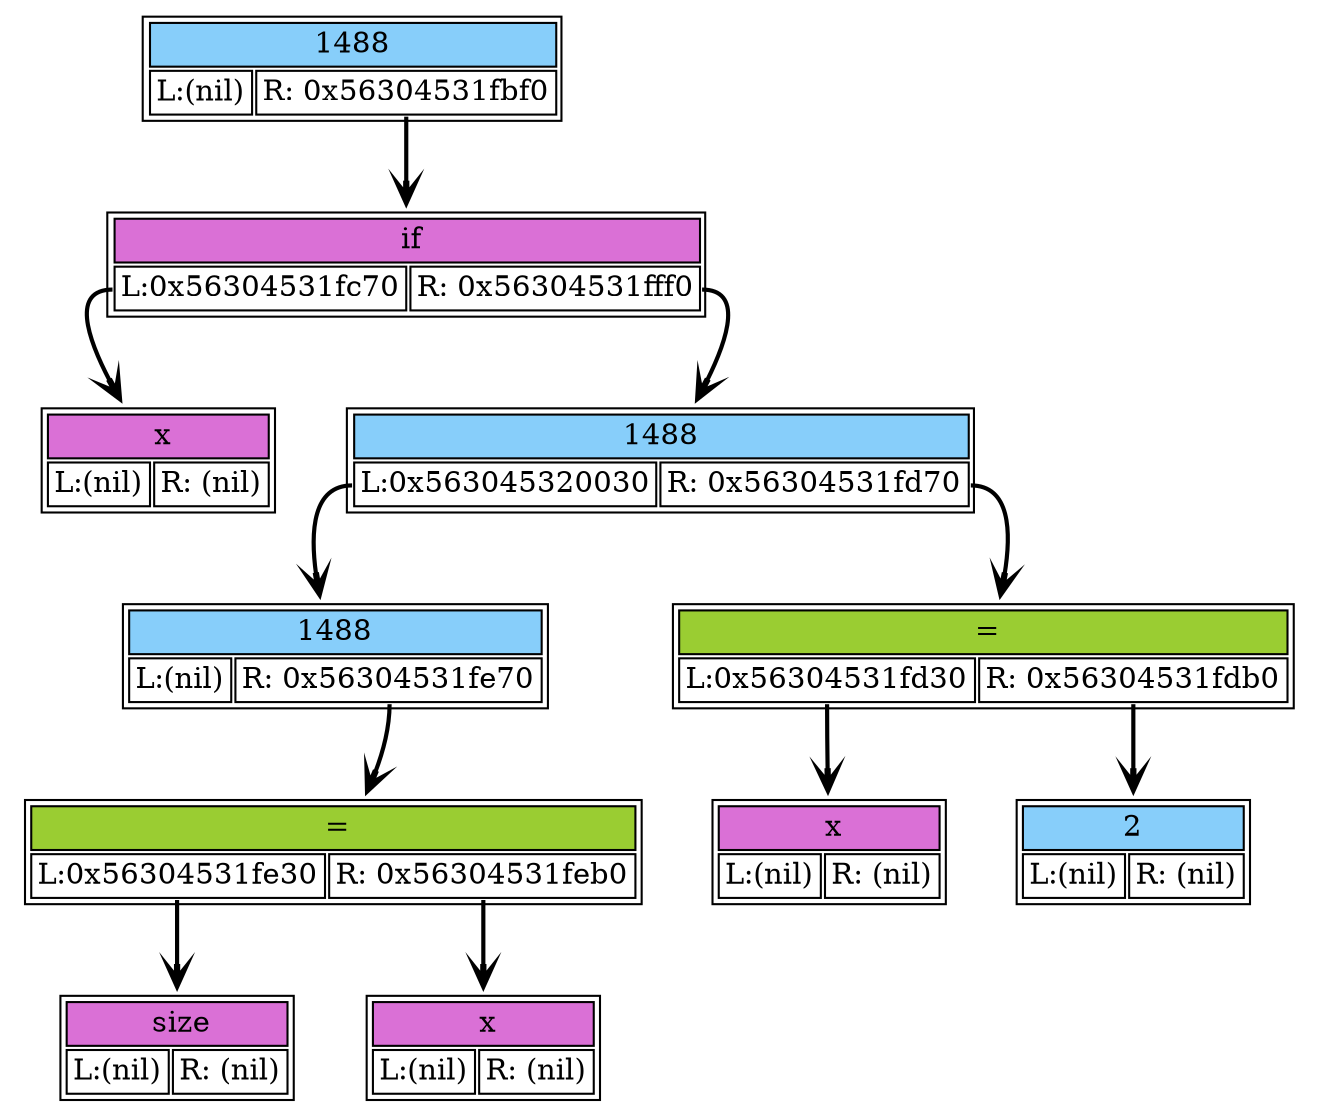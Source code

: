 digraph dump_graph {
	rankdir=TV; 
node0x56304531ffb0 [shape=plaintext
					label=<<table border='1' cellborder='1'>
			<tr><td colspan="2" bgcolor="lightskyblue" >1488</td></tr>
					<tr><td port= "lchild">L:(nil)</td><td port="rchild">R: 0x56304531fbf0</td></tr>
				</table>>];
		node0x56304531ffb0:rchild -> node0x56304531fbf0[style=bold, arrowhead=vee];
node0x56304531fc70 [shape=plaintext
					label=<<table border='1' cellborder='1'>
			<tr><td colspan="2" bgcolor="orchid" > x</td></tr>
					<tr><td port= "lchild">L:(nil)</td><td port="rchild">R: (nil)</td></tr>
				</table>>];
node0x56304531fbf0 [shape=plaintext
					label=<<table border='1' cellborder='1'>
			<tr><td colspan="2" bgcolor="orchid" > if</td></tr>
					<tr><td port= "lchild">L:0x56304531fc70</td><td port="rchild">R: 0x56304531fff0</td></tr>
				</table>>];
		node0x56304531fbf0:lchild -> node0x56304531fc70[style=bold, arrowhead=vee];
		node0x56304531fbf0:rchild -> node0x56304531fff0[style=bold, arrowhead=vee];
node0x563045320030 [shape=plaintext
					label=<<table border='1' cellborder='1'>
			<tr><td colspan="2" bgcolor="lightskyblue" >1488</td></tr>
					<tr><td port= "lchild">L:(nil)</td><td port="rchild">R: 0x56304531fe70</td></tr>
				</table>>];
		node0x563045320030:rchild -> node0x56304531fe70[style=bold, arrowhead=vee];
node0x56304531fe30 [shape=plaintext
					label=<<table border='1' cellborder='1'>
			<tr><td colspan="2" bgcolor="orchid" > size</td></tr>
					<tr><td port= "lchild">L:(nil)</td><td port="rchild">R: (nil)</td></tr>
				</table>>];
node0x56304531fe70 [shape=plaintext
					label=<<table border='1' cellborder='1'>
			<tr><td colspan="2" bgcolor="olivedrab3" > =</td></tr>
					<tr><td port= "lchild">L:0x56304531fe30</td><td port="rchild">R: 0x56304531feb0</td></tr>
				</table>>];
		node0x56304531fe70:lchild -> node0x56304531fe30[style=bold, arrowhead=vee];
		node0x56304531fe70:rchild -> node0x56304531feb0[style=bold, arrowhead=vee];
node0x56304531feb0 [shape=plaintext
					label=<<table border='1' cellborder='1'>
			<tr><td colspan="2" bgcolor="orchid" > x</td></tr>
					<tr><td port= "lchild">L:(nil)</td><td port="rchild">R: (nil)</td></tr>
				</table>>];
node0x56304531fff0 [shape=plaintext
					label=<<table border='1' cellborder='1'>
			<tr><td colspan="2" bgcolor="lightskyblue" >1488</td></tr>
					<tr><td port= "lchild">L:0x563045320030</td><td port="rchild">R: 0x56304531fd70</td></tr>
				</table>>];
		node0x56304531fff0:lchild -> node0x563045320030[style=bold, arrowhead=vee];
		node0x56304531fff0:rchild -> node0x56304531fd70[style=bold, arrowhead=vee];
node0x56304531fd30 [shape=plaintext
					label=<<table border='1' cellborder='1'>
			<tr><td colspan="2" bgcolor="orchid" > x</td></tr>
					<tr><td port= "lchild">L:(nil)</td><td port="rchild">R: (nil)</td></tr>
				</table>>];
node0x56304531fd70 [shape=plaintext
					label=<<table border='1' cellborder='1'>
			<tr><td colspan="2" bgcolor="olivedrab3" > =</td></tr>
					<tr><td port= "lchild">L:0x56304531fd30</td><td port="rchild">R: 0x56304531fdb0</td></tr>
				</table>>];
		node0x56304531fd70:lchild -> node0x56304531fd30[style=bold, arrowhead=vee];
		node0x56304531fd70:rchild -> node0x56304531fdb0[style=bold, arrowhead=vee];
node0x56304531fdb0 [shape=plaintext
					label=<<table border='1' cellborder='1'>
			<tr><td colspan="2" bgcolor="lightskyblue" >2</td></tr>
					<tr><td port= "lchild">L:(nil)</td><td port="rchild">R: (nil)</td></tr>
				</table>>];
}
